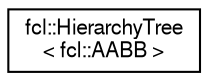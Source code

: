 digraph "Graphical Class Hierarchy"
{
  edge [fontname="FreeSans",fontsize="10",labelfontname="FreeSans",labelfontsize="10"];
  node [fontname="FreeSans",fontsize="10",shape=record];
  rankdir="LR";
  Node1 [label="fcl::HierarchyTree\l\< fcl::AABB \>",height=0.2,width=0.4,color="black", fillcolor="white", style="filled",URL="$a00066.html"];
}
